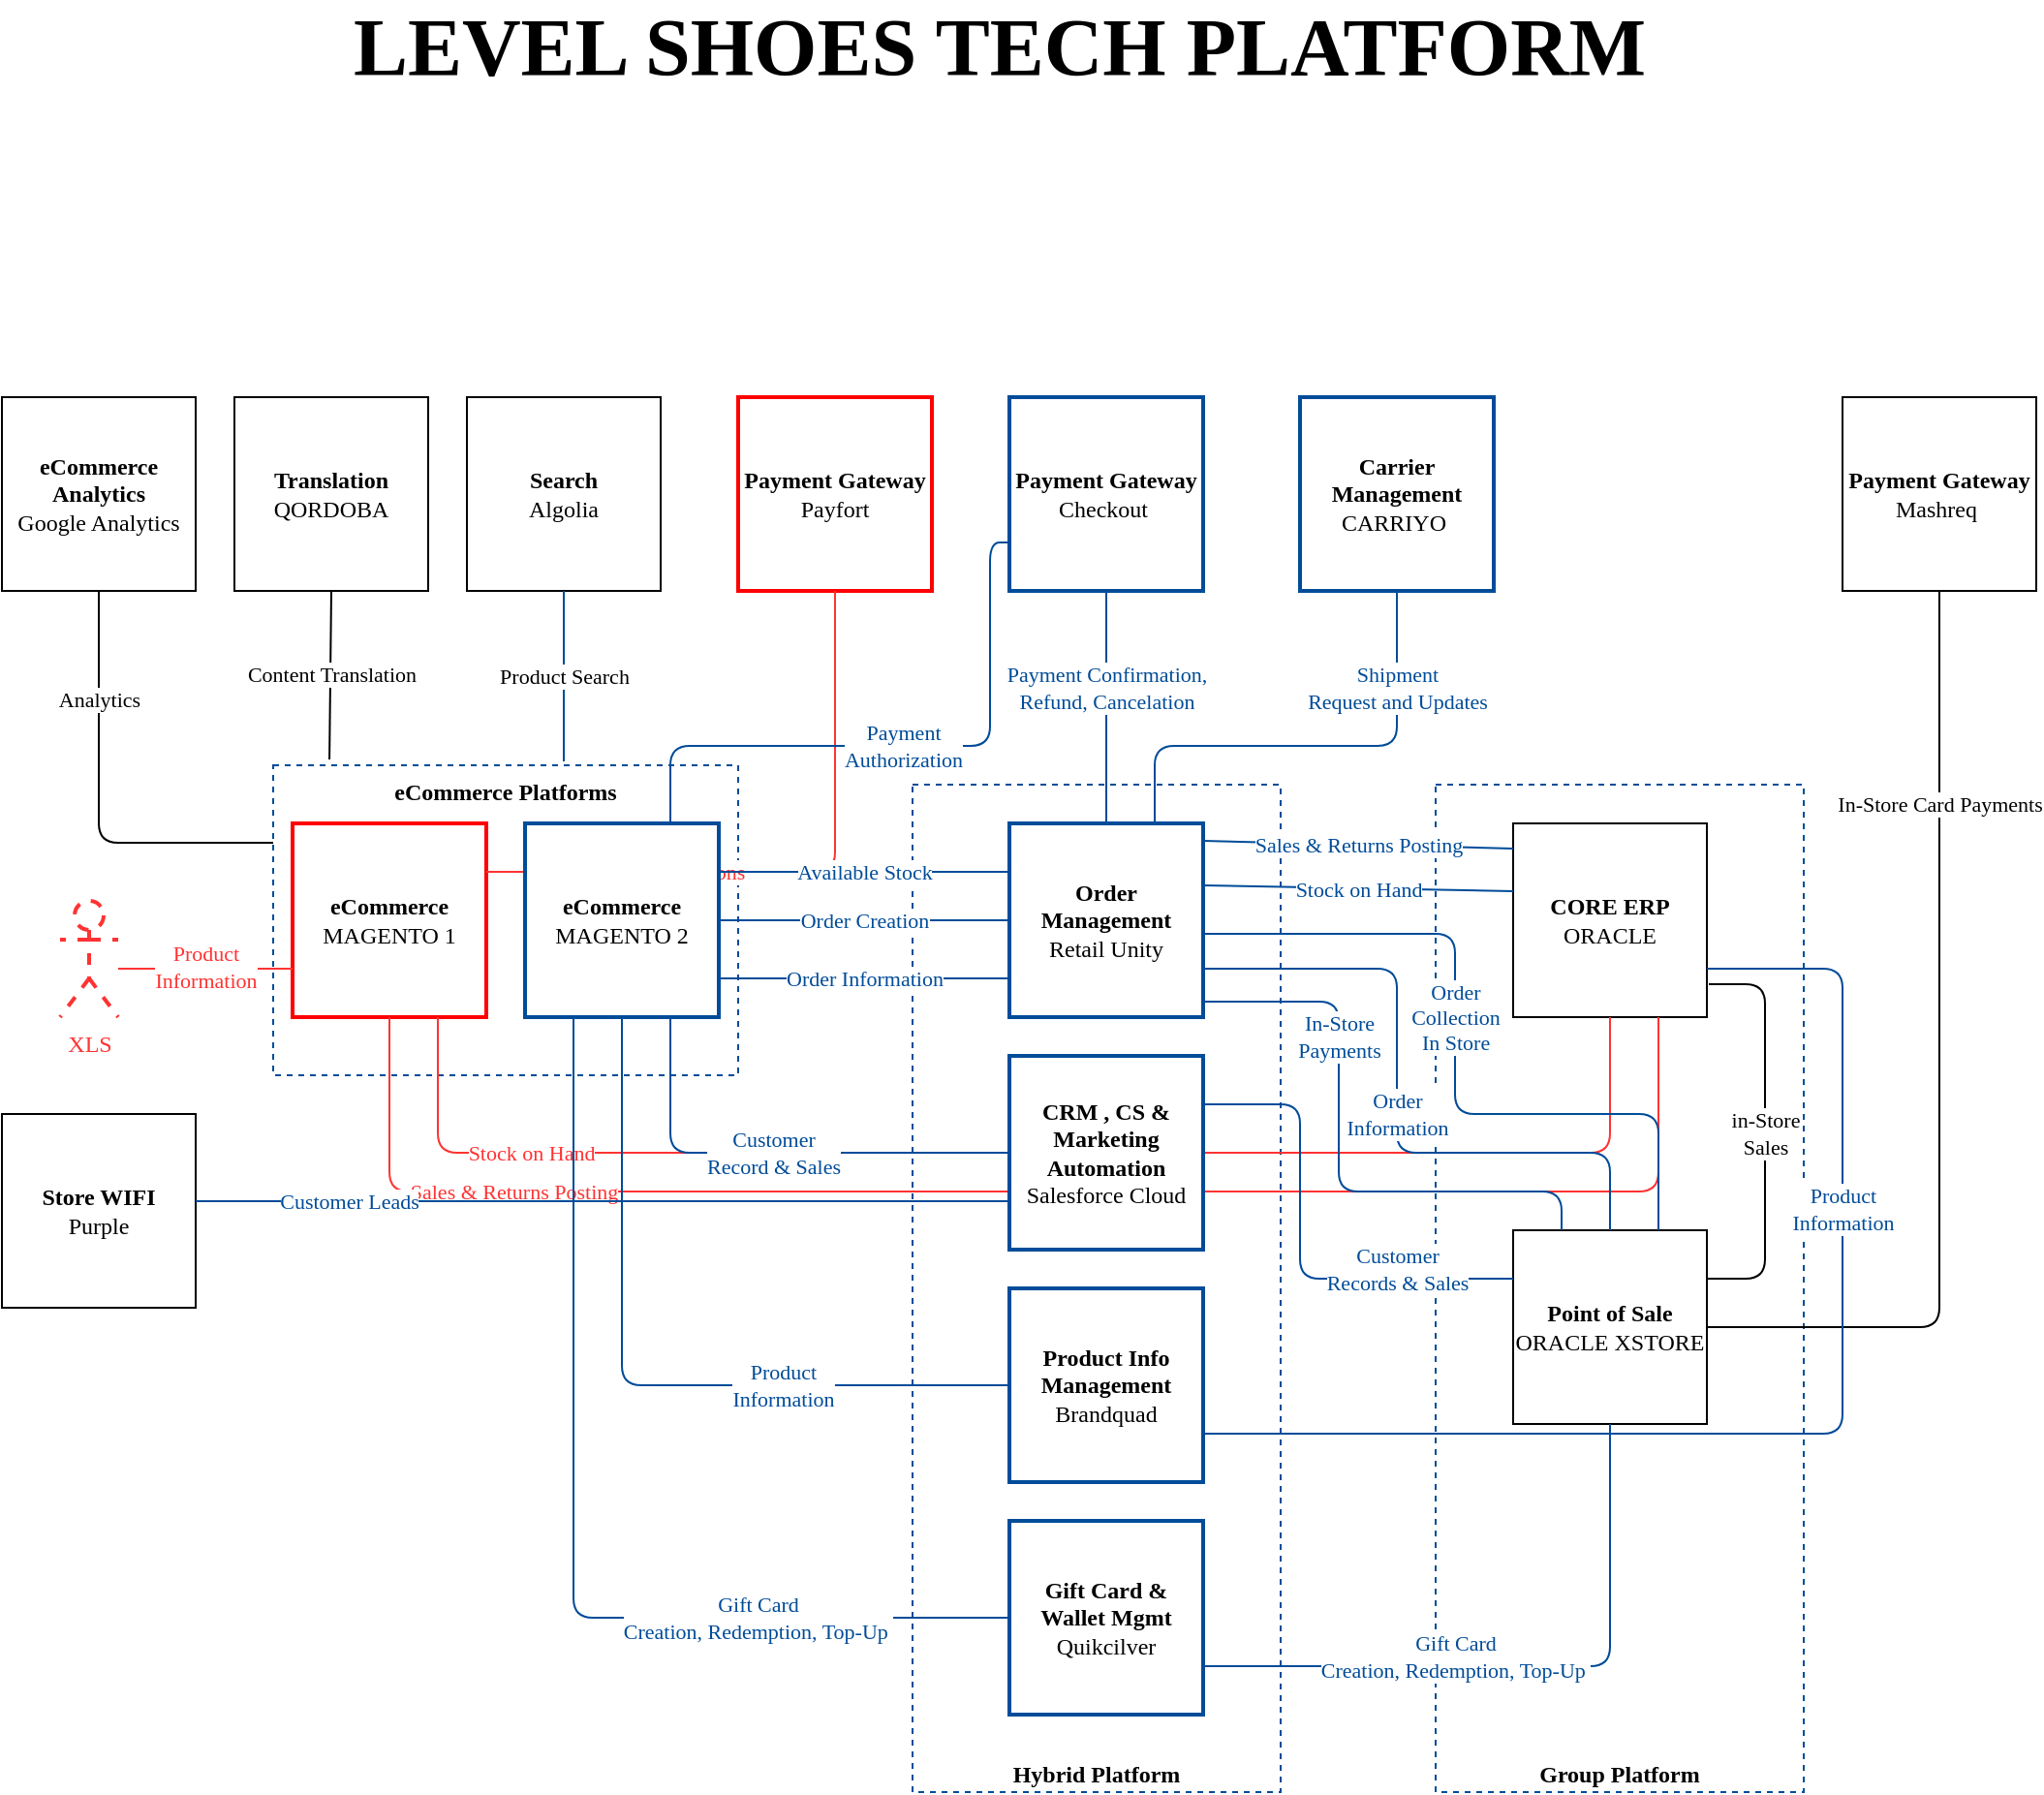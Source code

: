 <mxfile version="12.2.3" type="github" pages="1">
  <diagram id="-GZT7Gz3S9nu6BwqAsMg" name="Page-1">
    <mxGraphModel dx="2852" dy="1652" grid="1" gridSize="10" guides="1" tooltips="1" connect="1" arrows="1" fold="1" page="1" pageScale="1" pageWidth="1654" pageHeight="1169" math="0" shadow="0">
      <root>
        <mxCell id="0"/>
        <mxCell id="1" value="Baseline" parent="0"/>
        <mxCell id="lozlibnP6VbxaUcMPLXo-64" value="Group Platform" style="rounded=0;whiteSpace=wrap;html=1;strokeColor=#004C99;strokeWidth=1;fillColor=#FFFFFF;fontFamily=Garamond;fontColor=#000000;verticalAlign=bottom;dashed=1;fontStyle=1" parent="1" vertex="1">
          <mxGeometry x="1070" y="480" width="190" height="520" as="geometry"/>
        </mxCell>
        <mxCell id="lozlibnP6VbxaUcMPLXo-31" value="Hybrid Platform" style="rounded=0;whiteSpace=wrap;html=1;strokeColor=#004C99;strokeWidth=1;fillColor=#FFFFFF;fontFamily=Garamond;fontColor=#000000;verticalAlign=bottom;dashed=1;fontStyle=1" parent="1" vertex="1">
          <mxGeometry x="800" y="480" width="190" height="520" as="geometry"/>
        </mxCell>
        <mxCell id="lozlibnP6VbxaUcMPLXo-13" value="&lt;b&gt;Translation&lt;/b&gt;&lt;br&gt;QORDOBA" style="whiteSpace=wrap;html=1;aspect=fixed;strokeColor=#000000;fontFamily=Garamond;" parent="1" vertex="1">
          <mxGeometry x="450" y="280" width="100" height="100" as="geometry"/>
        </mxCell>
        <mxCell id="lozlibnP6VbxaUcMPLXo-14" value="&lt;b&gt;Search&lt;/b&gt;&lt;br&gt;Algolia" style="whiteSpace=wrap;html=1;aspect=fixed;strokeColor=#000000;fontFamily=Garamond;" parent="1" vertex="1">
          <mxGeometry x="570" y="280" width="100" height="100" as="geometry"/>
        </mxCell>
        <mxCell id="lozlibnP6VbxaUcMPLXo-45" value="&lt;b&gt;eCommerce Analytics&lt;/b&gt;&lt;br&gt;Google Analytics" style="whiteSpace=wrap;html=1;aspect=fixed;strokeColor=#000000;fontFamily=Garamond;" parent="1" vertex="1">
          <mxGeometry x="330" y="280" width="100" height="100" as="geometry"/>
        </mxCell>
        <mxCell id="lozlibnP6VbxaUcMPLXo-46" value="Analytics" style="endArrow=none;html=1;fontFamily=Garamond;entryX=0.5;entryY=1;entryDx=0;entryDy=0;strokeColor=#000000;fontColor=#000000;exitX=0;exitY=0.25;exitDx=0;exitDy=0;" parent="1" source="lozlibnP6VbxaUcMPLXo-30" target="lozlibnP6VbxaUcMPLXo-45" edge="1">
          <mxGeometry x="0.495" width="50" height="50" relative="1" as="geometry">
            <mxPoint x="540" y="489" as="sourcePoint"/>
            <mxPoint x="540" y="390" as="targetPoint"/>
            <Array as="points">
              <mxPoint x="380" y="510"/>
            </Array>
            <mxPoint as="offset"/>
          </mxGeometry>
        </mxCell>
        <mxCell id="lozlibnP6VbxaUcMPLXo-22" value="Content Translation" style="endArrow=none;html=1;fontFamily=Garamond;entryX=0.5;entryY=1;entryDx=0;entryDy=0;strokeColor=#000000;fontColor=#000000;exitX=0.121;exitY=-0.019;exitDx=0;exitDy=0;exitPerimeter=0;" parent="1" source="lozlibnP6VbxaUcMPLXo-30" target="lozlibnP6VbxaUcMPLXo-13" edge="1">
          <mxGeometry width="50" height="50" relative="1" as="geometry">
            <mxPoint x="530" y="470" as="sourcePoint"/>
            <mxPoint x="530" y="450" as="targetPoint"/>
          </mxGeometry>
        </mxCell>
        <mxCell id="lozlibnP6VbxaUcMPLXo-27" value="Product Search" style="endArrow=none;html=1;fontFamily=Garamond;entryX=0.5;entryY=1;entryDx=0;entryDy=0;strokeColor=#004C99;fontColor=#000000;" parent="1" target="lozlibnP6VbxaUcMPLXo-14" edge="1">
          <mxGeometry width="50" height="50" relative="1" as="geometry">
            <mxPoint x="620" y="468" as="sourcePoint"/>
            <mxPoint x="680" y="390" as="targetPoint"/>
          </mxGeometry>
        </mxCell>
        <mxCell id="lozlibnP6VbxaUcMPLXo-30" value="eCommerce Platforms" style="rounded=0;whiteSpace=wrap;html=1;strokeColor=#004C99;strokeWidth=1;fillColor=#FFFFFF;fontFamily=Garamond;fontColor=#000000;verticalAlign=top;dashed=1;fontStyle=1" parent="1" vertex="1">
          <mxGeometry x="470" y="470" width="240" height="160" as="geometry"/>
        </mxCell>
        <mxCell id="lozlibnP6VbxaUcMPLXo-12" value="&lt;b&gt;Point of Sale&lt;br&gt;&lt;/b&gt;ORACLE XSTORE" style="whiteSpace=wrap;html=1;aspect=fixed;strokeColor=#000000;fontFamily=Garamond;" parent="1" vertex="1">
          <mxGeometry x="1110" y="710" width="100" height="100" as="geometry"/>
        </mxCell>
        <mxCell id="lozlibnP6VbxaUcMPLXo-17" value="&lt;b&gt;Payment Gateway&lt;br&gt;&lt;/b&gt;Mashreq&amp;nbsp;" style="whiteSpace=wrap;html=1;aspect=fixed;strokeColor=#000000;fontFamily=Garamond;" parent="1" vertex="1">
          <mxGeometry x="1280" y="280" width="100" height="100" as="geometry"/>
        </mxCell>
        <mxCell id="lozlibnP6VbxaUcMPLXo-52" value="In-Store Card Payments" style="endArrow=none;html=1;fontFamily=Garamond;entryX=1;entryY=0.5;entryDx=0;entryDy=0;strokeColor=#000000;fontColor=#000000;exitX=0.5;exitY=1;exitDx=0;exitDy=0;" parent="1" source="lozlibnP6VbxaUcMPLXo-17" target="lozlibnP6VbxaUcMPLXo-12" edge="1">
          <mxGeometry x="-0.56" width="50" height="50" relative="1" as="geometry">
            <mxPoint x="1350" y="430" as="sourcePoint"/>
            <mxPoint x="1260" y="805" as="targetPoint"/>
            <Array as="points">
              <mxPoint x="1330" y="760"/>
            </Array>
            <mxPoint as="offset"/>
          </mxGeometry>
        </mxCell>
        <mxCell id="lozlibnP6VbxaUcMPLXo-10" value="&lt;b&gt;CORE ERP&lt;br&gt;&lt;/b&gt;ORACLE" style="whiteSpace=wrap;html=1;aspect=fixed;fontFamily=Garamond;" parent="1" vertex="1">
          <mxGeometry x="1110" y="500" width="100" height="100" as="geometry"/>
        </mxCell>
        <mxCell id="lozlibnP6VbxaUcMPLXo-63" value="in-Store &lt;br&gt;Sales" style="endArrow=none;html=1;fontFamily=Garamond;entryX=1;entryY=0.25;entryDx=0;entryDy=0;strokeColor=#000000;fontColor=#000000;exitX=1.01;exitY=0.83;exitDx=0;exitDy=0;exitPerimeter=0;" parent="1" source="lozlibnP6VbxaUcMPLXo-10" target="lozlibnP6VbxaUcMPLXo-12" edge="1">
          <mxGeometry x="0.004" width="50" height="50" relative="1" as="geometry">
            <mxPoint x="1340" y="390" as="sourcePoint"/>
            <mxPoint x="1220" y="770" as="targetPoint"/>
            <Array as="points">
              <mxPoint x="1240" y="583"/>
              <mxPoint x="1240" y="735"/>
            </Array>
            <mxPoint as="offset"/>
          </mxGeometry>
        </mxCell>
        <mxCell id="o8V65QhEUuh6gnyvcspd-1" value="&lt;b&gt;Store WIFI&lt;/b&gt;&lt;br&gt;Purple" style="whiteSpace=wrap;html=1;aspect=fixed;strokeColor=#000000;fontFamily=Garamond;" vertex="1" parent="1">
          <mxGeometry x="330" y="650" width="100" height="100" as="geometry"/>
        </mxCell>
        <mxCell id="o8V65QhEUuh6gnyvcspd-3" value="LEVEL SHOES TECH PLATFORM" style="text;html=1;strokeColor=none;fillColor=none;align=center;verticalAlign=middle;whiteSpace=wrap;rounded=0;fontSize=42;fontFamily=Garamond;fontStyle=1" vertex="1" parent="1">
          <mxGeometry x="380" y="90" width="930" height="20" as="geometry"/>
        </mxCell>
        <mxCell id="lozlibnP6VbxaUcMPLXo-3" value="Sunset" parent="0"/>
        <mxCell id="lozlibnP6VbxaUcMPLXo-2" value="&lt;b&gt;eCommerce&lt;/b&gt;&lt;br&gt;MAGENTO 1" style="whiteSpace=wrap;html=1;aspect=fixed;strokeColor=#FF0000;fontFamily=Garamond;strokeWidth=2;" parent="lozlibnP6VbxaUcMPLXo-3" vertex="1">
          <mxGeometry x="480" y="500" width="100" height="100" as="geometry"/>
        </mxCell>
        <mxCell id="lozlibnP6VbxaUcMPLXo-56" value="Product &lt;br&gt;Information" style="endArrow=none;html=1;fontFamily=Garamond;entryX=0;entryY=0.75;entryDx=0;entryDy=0;strokeColor=#FF3333;fontColor=#FF3333;" parent="lozlibnP6VbxaUcMPLXo-3" target="lozlibnP6VbxaUcMPLXo-2" edge="1">
          <mxGeometry x="-0.002" y="1" width="50" height="50" relative="1" as="geometry">
            <mxPoint x="390" y="575" as="sourcePoint"/>
            <mxPoint x="390.04" y="761" as="targetPoint"/>
            <mxPoint as="offset"/>
          </mxGeometry>
        </mxCell>
        <mxCell id="lozlibnP6VbxaUcMPLXo-57" value="XLS" style="shape=umlActor;verticalLabelPosition=bottom;labelBackgroundColor=#ffffff;verticalAlign=top;html=1;outlineConnect=0;dashed=1;strokeColor=#FF3333;strokeWidth=2;fillColor=#FFFFFF;fontFamily=Garamond;fontColor=#FF3333;" parent="lozlibnP6VbxaUcMPLXo-3" vertex="1">
          <mxGeometry x="360" y="540" width="30" height="60" as="geometry"/>
        </mxCell>
        <mxCell id="lozlibnP6VbxaUcMPLXo-60" value="&lt;b&gt;Payment Gateway&lt;/b&gt;&lt;br&gt;Payfort" style="whiteSpace=wrap;html=1;aspect=fixed;strokeColor=#FF0000;fontFamily=Garamond;strokeWidth=2;" parent="lozlibnP6VbxaUcMPLXo-3" vertex="1">
          <mxGeometry x="710" y="280" width="100" height="100" as="geometry"/>
        </mxCell>
        <mxCell id="lozlibnP6VbxaUcMPLXo-61" value="All Payment Operations" style="endArrow=none;html=1;fontFamily=Garamond;entryX=1;entryY=0.25;entryDx=0;entryDy=0;strokeColor=#FF3333;fontColor=#FF3333;exitX=0.5;exitY=1;exitDx=0;exitDy=0;" parent="lozlibnP6VbxaUcMPLXo-3" source="lozlibnP6VbxaUcMPLXo-60" target="lozlibnP6VbxaUcMPLXo-2" edge="1">
          <mxGeometry x="0.508" width="50" height="50" relative="1" as="geometry">
            <mxPoint x="1170" y="610" as="sourcePoint"/>
            <mxPoint x="565" y="610" as="targetPoint"/>
            <Array as="points">
              <mxPoint x="760" y="525"/>
            </Array>
            <mxPoint as="offset"/>
          </mxGeometry>
        </mxCell>
        <mxCell id="lozlibnP6VbxaUcMPLXo-53" value="Sales &amp;amp; Returns Posting" style="endArrow=none;html=1;fontFamily=Garamond;entryX=0.5;entryY=1;entryDx=0;entryDy=0;strokeColor=#FF3333;fontColor=#FF3333;exitX=0.75;exitY=1;exitDx=0;exitDy=0;" parent="lozlibnP6VbxaUcMPLXo-3" source="lozlibnP6VbxaUcMPLXo-10" target="lozlibnP6VbxaUcMPLXo-2" edge="1">
          <mxGeometry x="0.632" width="50" height="50" relative="1" as="geometry">
            <mxPoint x="610" y="820" as="sourcePoint"/>
            <mxPoint x="550" y="690" as="targetPoint"/>
            <Array as="points">
              <mxPoint x="1185" y="690"/>
              <mxPoint x="530" y="690"/>
            </Array>
            <mxPoint as="offset"/>
          </mxGeometry>
        </mxCell>
        <mxCell id="lozlibnP6VbxaUcMPLXo-55" value="Stock on Hand" style="endArrow=none;html=1;fontFamily=Garamond;entryX=0.75;entryY=1;entryDx=0;entryDy=0;strokeColor=#FF3333;fontColor=#FF3333;exitX=0.5;exitY=1;exitDx=0;exitDy=0;" parent="lozlibnP6VbxaUcMPLXo-3" source="lozlibnP6VbxaUcMPLXo-10" target="lozlibnP6VbxaUcMPLXo-2" edge="1">
          <mxGeometry x="0.683" width="50" height="50" relative="1" as="geometry">
            <mxPoint x="1111" y="550" as="sourcePoint"/>
            <mxPoint x="710.04" y="551" as="targetPoint"/>
            <Array as="points">
              <mxPoint x="1160" y="670"/>
              <mxPoint x="555" y="670"/>
            </Array>
            <mxPoint as="offset"/>
          </mxGeometry>
        </mxCell>
        <mxCell id="lozlibnP6VbxaUcMPLXo-4" value="In Progress" parent="0"/>
        <mxCell id="lozlibnP6VbxaUcMPLXo-1" value="&lt;b&gt;eCommerce&lt;/b&gt;&lt;br&gt;MAGENTO 2" style="whiteSpace=wrap;html=1;aspect=fixed;strokeColor=#004C99;fontFamily=Garamond;strokeWidth=2;" parent="lozlibnP6VbxaUcMPLXo-4" vertex="1">
          <mxGeometry x="600" y="500" width="100" height="100" as="geometry"/>
        </mxCell>
        <mxCell id="lozlibnP6VbxaUcMPLXo-9" value="&lt;b&gt;Product Info Management&lt;/b&gt;&lt;br&gt;Brandquad" style="whiteSpace=wrap;html=1;aspect=fixed;strokeColor=#004C99;fontFamily=Garamond;strokeWidth=2;" parent="lozlibnP6VbxaUcMPLXo-4" vertex="1">
          <mxGeometry x="850" y="740" width="100" height="100" as="geometry"/>
        </mxCell>
        <mxCell id="lozlibnP6VbxaUcMPLXo-15" value="&lt;b&gt;Gift Card &amp;amp; Wallet Mgmt&lt;br&gt;&lt;/b&gt;Quikcilver" style="whiteSpace=wrap;html=1;aspect=fixed;strokeColor=#004C99;fontFamily=Garamond;strokeWidth=2;" parent="lozlibnP6VbxaUcMPLXo-4" vertex="1">
          <mxGeometry x="850" y="860" width="100" height="100" as="geometry"/>
        </mxCell>
        <mxCell id="lozlibnP6VbxaUcMPLXo-16" value="&lt;b&gt;Payment Gateway&lt;br&gt;&lt;/b&gt;Checkout&amp;nbsp;" style="whiteSpace=wrap;html=1;aspect=fixed;strokeColor=#004C99;fontFamily=Garamond;strokeWidth=2;" parent="lozlibnP6VbxaUcMPLXo-4" vertex="1">
          <mxGeometry x="850" y="280" width="100" height="100" as="geometry"/>
        </mxCell>
        <mxCell id="lozlibnP6VbxaUcMPLXo-18" value="&lt;b&gt;Order Management&lt;/b&gt;&lt;br&gt;Retail Unity" style="whiteSpace=wrap;html=1;aspect=fixed;strokeColor=#004C99;fontFamily=Garamond;strokeWidth=2;" parent="lozlibnP6VbxaUcMPLXo-4" vertex="1">
          <mxGeometry x="850" y="500" width="100" height="100" as="geometry"/>
        </mxCell>
        <mxCell id="lozlibnP6VbxaUcMPLXo-20" value="&lt;b&gt;Carrier Management&lt;br&gt;&lt;/b&gt;CARRIYO&amp;nbsp;" style="whiteSpace=wrap;html=1;aspect=fixed;strokeColor=#004C99;fontFamily=Garamond;strokeWidth=2;" parent="lozlibnP6VbxaUcMPLXo-4" vertex="1">
          <mxGeometry x="1000" y="280" width="100" height="100" as="geometry"/>
        </mxCell>
        <mxCell id="lozlibnP6VbxaUcMPLXo-21" value="&lt;b&gt;CRM , CS &amp;amp; Marketing Automation&lt;br&gt;&lt;/b&gt;Salesforce Cloud" style="whiteSpace=wrap;html=1;aspect=fixed;strokeColor=#004C99;fontFamily=Garamond;strokeWidth=2;" parent="lozlibnP6VbxaUcMPLXo-4" vertex="1">
          <mxGeometry x="850" y="620" width="100" height="100" as="geometry"/>
        </mxCell>
        <mxCell id="lozlibnP6VbxaUcMPLXo-32" value="Order Creation" style="endArrow=none;html=1;fontFamily=Garamond;entryX=0;entryY=0.5;entryDx=0;entryDy=0;strokeColor=#004C99;fontColor=#004C99;exitX=1;exitY=0.5;exitDx=0;exitDy=0;" parent="lozlibnP6VbxaUcMPLXo-4" source="lozlibnP6VbxaUcMPLXo-1" target="lozlibnP6VbxaUcMPLXo-18" edge="1">
          <mxGeometry width="50" height="50" relative="1" as="geometry">
            <mxPoint x="660" y="490" as="sourcePoint"/>
            <mxPoint x="660" y="390" as="targetPoint"/>
          </mxGeometry>
        </mxCell>
        <mxCell id="lozlibnP6VbxaUcMPLXo-37" value="Customer &lt;br&gt;Record &amp;amp; Sales" style="endArrow=none;html=1;fontFamily=Garamond;entryX=0.75;entryY=1;entryDx=0;entryDy=0;strokeColor=#004C99;fontColor=#004C99;exitX=0;exitY=0.5;exitDx=0;exitDy=0;rounded=1;" parent="lozlibnP6VbxaUcMPLXo-4" source="lozlibnP6VbxaUcMPLXo-21" target="lozlibnP6VbxaUcMPLXo-1" edge="1">
          <mxGeometry width="50" height="50" relative="1" as="geometry">
            <mxPoint x="655" y="915" as="sourcePoint"/>
            <mxPoint x="470" y="730" as="targetPoint"/>
            <Array as="points">
              <mxPoint x="675" y="670"/>
            </Array>
          </mxGeometry>
        </mxCell>
        <mxCell id="lozlibnP6VbxaUcMPLXo-39" value="Product &lt;br&gt;Information" style="endArrow=none;html=1;fontFamily=Garamond;entryX=0.5;entryY=1;entryDx=0;entryDy=0;strokeColor=#004C99;fontColor=#004C99;exitX=0;exitY=0.5;exitDx=0;exitDy=0;" parent="lozlibnP6VbxaUcMPLXo-4" source="lozlibnP6VbxaUcMPLXo-9" target="lozlibnP6VbxaUcMPLXo-1" edge="1">
          <mxGeometry x="-0.397" width="50" height="50" relative="1" as="geometry">
            <mxPoint x="760" y="785" as="sourcePoint"/>
            <mxPoint x="610" y="690" as="targetPoint"/>
            <Array as="points">
              <mxPoint x="650" y="790"/>
            </Array>
            <mxPoint as="offset"/>
          </mxGeometry>
        </mxCell>
        <mxCell id="lozlibnP6VbxaUcMPLXo-43" value="Gift Card &lt;br&gt;Creation, Redemption, Top-Up&amp;nbsp;" style="endArrow=none;html=1;fontFamily=Garamond;entryX=0.25;entryY=1;entryDx=0;entryDy=0;strokeColor=#004C99;fontColor=#004C99;exitX=0;exitY=0.5;exitDx=0;exitDy=0;" parent="lozlibnP6VbxaUcMPLXo-4" source="lozlibnP6VbxaUcMPLXo-15" target="lozlibnP6VbxaUcMPLXo-1" edge="1">
          <mxGeometry x="-0.514" width="50" height="50" relative="1" as="geometry">
            <mxPoint x="860" y="800" as="sourcePoint"/>
            <mxPoint x="685" y="610" as="targetPoint"/>
            <Array as="points">
              <mxPoint x="625" y="910"/>
            </Array>
            <mxPoint as="offset"/>
          </mxGeometry>
        </mxCell>
        <mxCell id="lozlibnP6VbxaUcMPLXo-48" value="Available Stock" style="endArrow=none;html=1;fontFamily=Garamond;entryX=1;entryY=0.25;entryDx=0;entryDy=0;strokeColor=#004C99;fontColor=#004C99;exitX=0;exitY=0.25;exitDx=0;exitDy=0;" parent="lozlibnP6VbxaUcMPLXo-4" source="lozlibnP6VbxaUcMPLXo-18" target="lozlibnP6VbxaUcMPLXo-1" edge="1">
          <mxGeometry width="50" height="50" relative="1" as="geometry">
            <mxPoint x="860" y="523" as="sourcePoint"/>
            <mxPoint x="700" y="520" as="targetPoint"/>
          </mxGeometry>
        </mxCell>
        <mxCell id="lozlibnP6VbxaUcMPLXo-51" value="Order Information" style="endArrow=none;html=1;fontFamily=Garamond;entryX=0;entryY=0.5;entryDx=0;entryDy=0;strokeColor=#004C99;fontColor=#004C99;exitX=1;exitY=0.5;exitDx=0;exitDy=0;" parent="lozlibnP6VbxaUcMPLXo-4" edge="1">
          <mxGeometry width="50" height="50" relative="1" as="geometry">
            <mxPoint x="700" y="580" as="sourcePoint"/>
            <mxPoint x="850" y="580" as="targetPoint"/>
          </mxGeometry>
        </mxCell>
        <mxCell id="lozlibnP6VbxaUcMPLXo-35" value="Sales &amp;amp; Returns Posting" style="endArrow=none;html=1;fontFamily=Garamond;entryX=1;entryY=0.09;entryDx=0;entryDy=0;strokeColor=#004C99;fontColor=#004C99;exitX=0;exitY=0.13;exitDx=0;exitDy=0;entryPerimeter=0;exitPerimeter=0;" parent="lozlibnP6VbxaUcMPLXo-4" source="lozlibnP6VbxaUcMPLXo-10" target="lozlibnP6VbxaUcMPLXo-18" edge="1">
          <mxGeometry width="50" height="50" relative="1" as="geometry">
            <mxPoint x="745" y="780" as="sourcePoint"/>
            <mxPoint x="710" y="660" as="targetPoint"/>
          </mxGeometry>
        </mxCell>
        <mxCell id="lozlibnP6VbxaUcMPLXo-36" value="In-Store &lt;br&gt;Payments" style="endArrow=none;html=1;fontFamily=Garamond;entryX=0.99;entryY=0.92;entryDx=0;entryDy=0;strokeColor=#004C99;fontColor=#004C99;exitX=0.25;exitY=0;exitDx=0;exitDy=0;entryPerimeter=0;" parent="lozlibnP6VbxaUcMPLXo-4" source="lozlibnP6VbxaUcMPLXo-12" target="lozlibnP6VbxaUcMPLXo-18" edge="1">
          <mxGeometry x="0.414" width="50" height="50" relative="1" as="geometry">
            <mxPoint x="1120" y="560" as="sourcePoint"/>
            <mxPoint x="960" y="560" as="targetPoint"/>
            <Array as="points">
              <mxPoint x="1135" y="690"/>
              <mxPoint x="1020" y="690"/>
              <mxPoint x="1020" y="592"/>
            </Array>
            <mxPoint as="offset"/>
          </mxGeometry>
        </mxCell>
        <mxCell id="lozlibnP6VbxaUcMPLXo-40" value="Product &lt;br&gt;Information" style="endArrow=none;html=1;fontFamily=Garamond;entryX=1;entryY=0.75;entryDx=0;entryDy=0;strokeColor=#004C99;fontColor=#004C99;exitX=1;exitY=0.75;exitDx=0;exitDy=0;" parent="lozlibnP6VbxaUcMPLXo-4" source="lozlibnP6VbxaUcMPLXo-10" target="lozlibnP6VbxaUcMPLXo-9" edge="1">
          <mxGeometry x="-0.395" width="50" height="50" relative="1" as="geometry">
            <mxPoint x="860" y="800" as="sourcePoint"/>
            <mxPoint x="685" y="610" as="targetPoint"/>
            <Array as="points">
              <mxPoint x="1280" y="575"/>
              <mxPoint x="1280" y="815"/>
            </Array>
            <mxPoint as="offset"/>
          </mxGeometry>
        </mxCell>
        <mxCell id="lozlibnP6VbxaUcMPLXo-41" value="Order &lt;br&gt;Information" style="endArrow=none;html=1;fontFamily=Garamond;entryX=1;entryY=0.75;entryDx=0;entryDy=0;strokeColor=#004C99;fontColor=#004C99;exitX=0.5;exitY=0;exitDx=0;exitDy=0;" parent="lozlibnP6VbxaUcMPLXo-4" source="lozlibnP6VbxaUcMPLXo-12" target="lozlibnP6VbxaUcMPLXo-18" edge="1">
          <mxGeometry x="-0.015" width="50" height="50" relative="1" as="geometry">
            <mxPoint x="1175" y="745" as="sourcePoint"/>
            <mxPoint x="990" y="560" as="targetPoint"/>
            <Array as="points">
              <mxPoint x="1160" y="670"/>
              <mxPoint x="1050" y="670"/>
              <mxPoint x="1050" y="575"/>
            </Array>
            <mxPoint as="offset"/>
          </mxGeometry>
        </mxCell>
        <mxCell id="lozlibnP6VbxaUcMPLXo-42" value="Order &lt;br&gt;Collection &lt;br&gt;In Store" style="endArrow=none;html=1;fontFamily=Garamond;entryX=0.99;entryY=0.57;entryDx=0;entryDy=0;strokeColor=#004C99;fontColor=#004C99;exitX=0.75;exitY=0;exitDx=0;exitDy=0;entryPerimeter=0;" parent="lozlibnP6VbxaUcMPLXo-4" source="lozlibnP6VbxaUcMPLXo-12" target="lozlibnP6VbxaUcMPLXo-18" edge="1">
          <mxGeometry x="0.105" width="50" height="50" relative="1" as="geometry">
            <mxPoint x="1170" y="770" as="sourcePoint"/>
            <mxPoint x="960" y="560" as="targetPoint"/>
            <Array as="points">
              <mxPoint x="1185" y="650"/>
              <mxPoint x="1080" y="650"/>
              <mxPoint x="1080" y="557"/>
            </Array>
            <mxPoint as="offset"/>
          </mxGeometry>
        </mxCell>
        <mxCell id="lozlibnP6VbxaUcMPLXo-47" value="Stock on Hand" style="endArrow=none;html=1;fontFamily=Garamond;entryX=1;entryY=0.32;entryDx=0;entryDy=0;strokeColor=#004C99;fontColor=#004C99;exitX=0;exitY=0.35;exitDx=0;exitDy=0;entryPerimeter=0;exitPerimeter=0;" parent="lozlibnP6VbxaUcMPLXo-4" source="lozlibnP6VbxaUcMPLXo-10" target="lozlibnP6VbxaUcMPLXo-18" edge="1">
          <mxGeometry width="50" height="50" relative="1" as="geometry">
            <mxPoint x="1120" y="523" as="sourcePoint"/>
            <mxPoint x="960" y="519" as="targetPoint"/>
          </mxGeometry>
        </mxCell>
        <mxCell id="lozlibnP6VbxaUcMPLXo-44" value="Shipment &lt;br&gt;Request and Updates" style="endArrow=none;html=1;fontFamily=Garamond;entryX=0.75;entryY=0;entryDx=0;entryDy=0;strokeColor=#004C99;fontColor=#004C99;exitX=0.5;exitY=1;exitDx=0;exitDy=0;" parent="lozlibnP6VbxaUcMPLXo-4" source="lozlibnP6VbxaUcMPLXo-20" target="lozlibnP6VbxaUcMPLXo-18" edge="1">
          <mxGeometry x="-0.592" width="50" height="50" relative="1" as="geometry">
            <mxPoint x="1120" y="523" as="sourcePoint"/>
            <mxPoint x="960" y="519" as="targetPoint"/>
            <Array as="points">
              <mxPoint x="1050" y="460"/>
              <mxPoint x="925" y="460"/>
            </Array>
            <mxPoint as="offset"/>
          </mxGeometry>
        </mxCell>
        <mxCell id="lozlibnP6VbxaUcMPLXo-33" value="Payment Confirmation, &lt;br&gt;Refund, Cancelation" style="endArrow=none;html=1;fontFamily=Garamond;strokeColor=#004C99;fontColor=#004C99;entryX=0.5;entryY=1;entryDx=0;entryDy=0;exitX=0.5;exitY=0;exitDx=0;exitDy=0;" parent="lozlibnP6VbxaUcMPLXo-4" source="lozlibnP6VbxaUcMPLXo-18" target="lozlibnP6VbxaUcMPLXo-16" edge="1">
          <mxGeometry x="0.167" width="50" height="50" relative="1" as="geometry">
            <mxPoint x="710" y="560" as="sourcePoint"/>
            <mxPoint x="935" y="380" as="targetPoint"/>
            <mxPoint as="offset"/>
          </mxGeometry>
        </mxCell>
        <mxCell id="lozlibnP6VbxaUcMPLXo-50" value="Payment &lt;br&gt;Authorization" style="endArrow=none;html=1;fontFamily=Garamond;entryX=0;entryY=0.75;entryDx=0;entryDy=0;strokeColor=#004C99;fontColor=#004C99;exitX=0.75;exitY=0;exitDx=0;exitDy=0;" parent="lozlibnP6VbxaUcMPLXo-4" source="lozlibnP6VbxaUcMPLXo-1" target="lozlibnP6VbxaUcMPLXo-16" edge="1">
          <mxGeometry width="50" height="50" relative="1" as="geometry">
            <mxPoint x="885" y="510" as="sourcePoint"/>
            <mxPoint x="820" y="390" as="targetPoint"/>
            <Array as="points">
              <mxPoint x="675" y="460"/>
              <mxPoint x="840" y="460"/>
              <mxPoint x="840" y="355"/>
            </Array>
            <mxPoint as="offset"/>
          </mxGeometry>
        </mxCell>
        <mxCell id="lozlibnP6VbxaUcMPLXo-49" value="Gift Card &lt;br&gt;Creation, Redemption, Top-Up&amp;nbsp;" style="endArrow=none;html=1;fontFamily=Garamond;entryX=1;entryY=0.75;entryDx=0;entryDy=0;strokeColor=#004C99;fontColor=#004C99;exitX=0.5;exitY=1;exitDx=0;exitDy=0;" parent="lozlibnP6VbxaUcMPLXo-4" source="lozlibnP6VbxaUcMPLXo-12" target="lozlibnP6VbxaUcMPLXo-15" edge="1">
          <mxGeometry x="0.224" y="-5" width="50" height="50" relative="1" as="geometry">
            <mxPoint x="860" y="920" as="sourcePoint"/>
            <mxPoint x="635" y="610" as="targetPoint"/>
            <Array as="points">
              <mxPoint x="1160" y="935"/>
            </Array>
            <mxPoint as="offset"/>
          </mxGeometry>
        </mxCell>
        <mxCell id="lozlibnP6VbxaUcMPLXo-62" value="Customer &lt;br&gt;Records &amp;amp; Sales" style="endArrow=none;html=1;fontFamily=Garamond;entryX=1;entryY=0.25;entryDx=0;entryDy=0;strokeColor=#004C99;fontColor=#004C99;exitX=0;exitY=0.25;exitDx=0;exitDy=0;" parent="lozlibnP6VbxaUcMPLXo-4" source="lozlibnP6VbxaUcMPLXo-12" target="lozlibnP6VbxaUcMPLXo-21" edge="1">
          <mxGeometry x="-0.52" y="-5" width="50" height="50" relative="1" as="geometry">
            <mxPoint x="1240" y="670" as="sourcePoint"/>
            <mxPoint x="960" y="775" as="targetPoint"/>
            <Array as="points">
              <mxPoint x="1000" y="735"/>
              <mxPoint x="1000" y="645"/>
            </Array>
            <mxPoint as="offset"/>
          </mxGeometry>
        </mxCell>
        <mxCell id="o8V65QhEUuh6gnyvcspd-2" value="Customer Leads" style="endArrow=none;html=1;fontFamily=Garamond;entryX=0;entryY=0.75;entryDx=0;entryDy=0;strokeColor=#004C99;fontColor=#004C99;" edge="1" parent="lozlibnP6VbxaUcMPLXo-4" target="lozlibnP6VbxaUcMPLXo-21">
          <mxGeometry x="-0.626" width="50" height="50" relative="1" as="geometry">
            <mxPoint x="430" y="695" as="sourcePoint"/>
            <mxPoint x="660" y="610.0" as="targetPoint"/>
            <Array as="points"/>
            <mxPoint as="offset"/>
          </mxGeometry>
        </mxCell>
      </root>
    </mxGraphModel>
  </diagram>
</mxfile>
